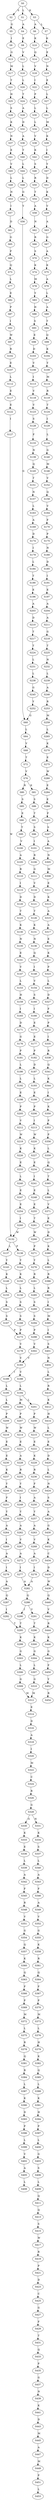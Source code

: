 strict digraph  {
	S0 -> S1 [ label = L ];
	S0 -> S2 [ label = S ];
	S0 -> S3 [ label = K ];
	S1 -> S4 [ label = A ];
	S2 -> S5 [ label = G ];
	S3 -> S6 [ label = A ];
	S3 -> S7 [ label = L ];
	S4 -> S8 [ label = E ];
	S5 -> S9 [ label = I ];
	S6 -> S10 [ label = K ];
	S7 -> S11 [ label = K ];
	S8 -> S12 [ label = V ];
	S9 -> S13 [ label = G ];
	S10 -> S14 [ label = Q ];
	S11 -> S15 [ label = E ];
	S12 -> S16 [ label = L ];
	S13 -> S17 [ label = M ];
	S14 -> S18 [ label = V ];
	S15 -> S19 [ label = N ];
	S16 -> S20 [ label = L ];
	S17 -> S21 [ label = T ];
	S18 -> S22 [ label = I ];
	S19 -> S23 [ label = E ];
	S20 -> S24 [ label = T ];
	S21 -> S25 [ label = H ];
	S22 -> S26 [ label = P ];
	S23 -> S27 [ label = L ];
	S24 -> S28 [ label = A ];
	S25 -> S29 [ label = S ];
	S26 -> S30 [ label = L ];
	S27 -> S31 [ label = L ];
	S28 -> S32 [ label = D ];
	S29 -> S33 [ label = K ];
	S30 -> S34 [ label = L ];
	S31 -> S35 [ label = M ];
	S32 -> S36 [ label = A ];
	S33 -> S37 [ label = N ];
	S34 -> S38 [ label = V ];
	S35 -> S39 [ label = K ];
	S36 -> S40 [ label = T ];
	S37 -> S41 [ label = E ];
	S38 -> S42 [ label = K ];
	S39 -> S43 [ label = I ];
	S40 -> S44 [ label = L ];
	S41 -> S45 [ label = V ];
	S42 -> S46 [ label = S ];
	S43 -> S47 [ label = Y ];
	S44 -> S48 [ label = L ];
	S45 -> S49 [ label = L ];
	S46 -> S50 [ label = R ];
	S47 -> S51 [ label = D ];
	S48 -> S52 [ label = G ];
	S49 -> S53 [ label = N ];
	S50 -> S54 [ label = T ];
	S51 -> S55 [ label = K ];
	S52 -> S56 [ label = Y ];
	S53 -> S57 [ label = I ];
	S54 -> S58 [ label = A ];
	S55 -> S59 [ label = V ];
	S56 -> S60 [ label = G ];
	S57 -> S61 [ label = D ];
	S58 -> S62 [ label = N ];
	S59 -> S63 [ label = A ];
	S60 -> S64 [ label = L ];
	S61 -> S65 [ label = G ];
	S62 -> S66 [ label = R ];
	S63 -> S67 [ label = G ];
	S64 -> S68 [ label = V ];
	S65 -> S69 [ label = P ];
	S66 -> S70 [ label = S ];
	S67 -> S71 [ label = A ];
	S68 -> S72 [ label = T ];
	S69 -> S73 [ label = Q ];
	S70 -> S74 [ label = K ];
	S71 -> S75 [ label = K ];
	S72 -> S76 [ label = V ];
	S73 -> S77 [ label = L ];
	S74 -> S78 [ label = M ];
	S75 -> S79 [ label = A ];
	S76 -> S80 [ label = R ];
	S76 -> S81 [ label = K ];
	S77 -> S82 [ label = E ];
	S78 -> S83 [ label = Y ];
	S79 -> S84 [ label = L ];
	S80 -> S85 [ label = S ];
	S81 -> S86 [ label = S ];
	S82 -> S87 [ label = P ];
	S83 -> S88 [ label = H ];
	S84 -> S89 [ label = A ];
	S85 -> S90 [ label = E ];
	S86 -> S91 [ label = T ];
	S87 -> S92 [ label = I ];
	S88 -> S93 [ label = S ];
	S89 -> S94 [ label = T ];
	S90 -> S95 [ label = T ];
	S91 -> S96 [ label = S ];
	S92 -> S97 [ label = W ];
	S93 -> S98 [ label = E ];
	S94 -> S99 [ label = Q ];
	S95 -> S100 [ label = V ];
	S96 -> S101 [ label = I ];
	S97 -> S102 [ label = R ];
	S98 -> S103 [ label = D ];
	S99 -> S104 [ label = K ];
	S100 -> S105 [ label = A ];
	S101 -> S106 [ label = R ];
	S102 -> S107 [ label = E ];
	S103 -> S108 [ label = V ];
	S104 -> S109 [ label = Y ];
	S105 -> S110 [ label = R ];
	S106 -> S111 [ label = G ];
	S107 -> S112 [ label = L ];
	S108 -> S113 [ label = I ];
	S109 -> S114 [ label = M ];
	S110 -> S115 [ label = I ];
	S111 -> S116 [ label = V ];
	S112 -> S117 [ label = E ];
	S113 -> S118 [ label = V ];
	S114 -> S119 [ label = R ];
	S115 -> S120 [ label = D ];
	S116 -> S121 [ label = D ];
	S117 -> S122 [ label = E ];
	S118 -> S123 [ label = V ];
	S119 -> S124 [ label = T ];
	S120 -> S125 [ label = T ];
	S121 -> S126 [ label = T ];
	S122 -> S127 [ label = I ];
	S123 -> S128 [ label = S ];
	S124 -> S129 [ label = I ];
	S125 -> S130 [ label = K ];
	S126 -> S131 [ label = K ];
	S127 -> S132 [ label = W ];
	S128 -> S133 [ label = F ];
	S129 -> S134 [ label = L ];
	S130 -> S135 [ label = N ];
	S131 -> S136 [ label = N ];
	S132 -> S137 [ label = L ];
	S132 -> S138 [ label = P ];
	S133 -> S139 [ label = N ];
	S134 -> S140 [ label = G ];
	S135 -> S141 [ label = E ];
	S136 -> S142 [ label = Q ];
	S137 -> S143 [ label = Y ];
	S138 -> S144 [ label = Y ];
	S139 -> S145 [ label = Q ];
	S140 -> S146 [ label = M ];
	S141 -> S147 [ label = V ];
	S142 -> S148 [ label = I ];
	S143 -> S149 [ label = K ];
	S144 -> S150 [ label = K ];
	S145 -> S151 [ label = T ];
	S146 -> S152 [ label = V ];
	S147 -> S153 [ label = L ];
	S148 -> S154 [ label = V ];
	S149 -> S155 [ label = L ];
	S150 -> S156 [ label = L ];
	S151 -> S157 [ label = N ];
	S152 -> S158 [ label = Q ];
	S153 -> S159 [ label = H ];
	S154 -> S160 [ label = S ];
	S155 -> S161 [ label = S ];
	S156 -> S162 [ label = S ];
	S157 -> S163 [ label = L ];
	S158 -> S164 [ label = V ];
	S159 -> S165 [ label = I ];
	S160 -> S166 [ label = I ];
	S161 -> S167 [ label = S ];
	S162 -> S168 [ label = S ];
	S163 -> S169 [ label = A ];
	S164 -> S170 [ label = F ];
	S165 -> S171 [ label = D ];
	S166 -> S172 [ label = E ];
	S167 -> S173 [ label = P ];
	S168 -> S173 [ label = P ];
	S169 -> S174 [ label = D ];
	S170 -> S175 [ label = P ];
	S171 -> S176 [ label = G ];
	S172 -> S177 [ label = E ];
	S173 -> S178 [ label = V ];
	S174 -> S179 [ label = I ];
	S175 -> S180 [ label = N ];
	S176 -> S181 [ label = P ];
	S177 -> S182 [ label = P ];
	S178 -> S183 [ label = V ];
	S179 -> S184 [ label = L ];
	S180 -> S185 [ label = D ];
	S181 -> S186 [ label = L ];
	S182 -> S187 [ label = D ];
	S183 -> S188 [ label = V ];
	S183 -> S189 [ label = I ];
	S184 -> S190 [ label = T ];
	S185 -> S191 [ label = I ];
	S186 -> S192 [ label = L ];
	S187 -> S193 [ label = L ];
	S188 -> S194 [ label = L ];
	S189 -> S195 [ label = L ];
	S190 -> S196 [ label = E ];
	S191 -> S197 [ label = E ];
	S192 -> S198 [ label = E ];
	S193 -> S199 [ label = E ];
	S194 -> S200 [ label = M ];
	S194 -> S201 [ label = L ];
	S195 -> S202 [ label = L ];
	S196 -> S203 [ label = A ];
	S197 -> S204 [ label = A ];
	S198 -> S205 [ label = P ];
	S199 -> S206 [ label = P ];
	S200 -> S207 [ label = P ];
	S201 -> S208 [ label = P ];
	S202 -> S209 [ label = P ];
	S203 -> S210 [ label = D ];
	S204 -> S211 [ label = A ];
	S205 -> S212 [ label = V ];
	S206 -> S213 [ label = I ];
	S207 -> S214 [ label = W ];
	S208 -> S215 [ label = W ];
	S209 -> S216 [ label = W ];
	S210 -> S217 [ label = T ];
	S211 -> S218 [ label = G ];
	S212 -> S219 [ label = W ];
	S213 -> S220 [ label = W ];
	S214 -> S221 [ label = E ];
	S215 -> S222 [ label = E ];
	S216 -> S223 [ label = E ];
	S217 -> S224 [ label = T ];
	S218 -> S225 [ label = T ];
	S219 -> S226 [ label = K ];
	S220 -> S227 [ label = K ];
	S221 -> S228 [ label = A ];
	S222 -> S229 [ label = K ];
	S223 -> S230 [ label = E ];
	S224 -> S231 [ label = L ];
	S225 -> S232 [ label = N ];
	S226 -> S233 [ label = E ];
	S227 -> S234 [ label = E ];
	S228 -> S235 [ label = R ];
	S229 -> S236 [ label = R ];
	S230 -> S237 [ label = K ];
	S231 -> S238 [ label = L ];
	S232 -> S239 [ label = L ];
	S233 -> S240 [ label = L ];
	S234 -> S241 [ label = I ];
	S235 -> S242 [ label = Y ];
	S236 -> S243 [ label = F ];
	S237 -> S244 [ label = Y ];
	S238 -> S245 [ label = G ];
	S239 -> S246 [ label = A ];
	S240 -> S247 [ label = E ];
	S241 -> S248 [ label = E ];
	S242 -> S249 [ label = I ];
	S243 -> S250 [ label = A ];
	S244 -> S251 [ label = F ];
	S245 -> S252 [ label = Y ];
	S246 -> S253 [ label = R ];
	S247 -> S254 [ label = E ];
	S248 -> S255 [ label = E ];
	S249 -> S256 [ label = Y ];
	S250 -> S257 [ label = Y ];
	S251 -> S258 [ label = Y ];
	S252 -> S60 [ label = G ];
	S253 -> S259 [ label = M ];
	S254 -> S260 [ label = I ];
	S255 -> S261 [ label = T ];
	S256 -> S262 [ label = A ];
	S257 -> S263 [ label = A ];
	S258 -> S264 [ label = A ];
	S259 -> S265 [ label = L ];
	S260 -> S132 [ label = W ];
	S261 -> S266 [ label = W ];
	S262 -> S267 [ label = V ];
	S263 -> S268 [ label = V ];
	S264 -> S269 [ label = I ];
	S265 -> S270 [ label = K ];
	S266 -> S271 [ label = P ];
	S267 -> S272 [ label = A ];
	S268 -> S273 [ label = A ];
	S269 -> S274 [ label = A ];
	S270 -> S275 [ label = E ];
	S271 -> S276 [ label = Y ];
	S272 -> S277 [ label = I ];
	S273 -> S278 [ label = I ];
	S274 -> S279 [ label = I ];
	S275 -> S280 [ label = W ];
	S276 -> S281 [ label = R ];
	S277 -> S282 [ label = A ];
	S278 -> S282 [ label = A ];
	S279 -> S283 [ label = A ];
	S280 -> S284 [ label = E ];
	S281 -> S285 [ label = L ];
	S282 -> S286 [ label = Q ];
	S283 -> S287 [ label = Q ];
	S284 -> S288 [ label = E ];
	S285 -> S289 [ label = S ];
	S286 -> S290 [ label = I ];
	S286 -> S291 [ label = V ];
	S287 -> S292 [ label = I ];
	S288 -> S293 [ label = F ];
	S289 -> S294 [ label = S ];
	S290 -> S295 [ label = T ];
	S291 -> S296 [ label = T ];
	S292 -> S295 [ label = T ];
	S293 -> S297 [ label = S ];
	S294 -> S298 [ label = P ];
	S295 -> S299 [ label = K ];
	S296 -> S300 [ label = K ];
	S297 -> S301 [ label = A ];
	S298 -> S302 [ label = V ];
	S299 -> S303 [ label = G ];
	S300 -> S304 [ label = G ];
	S301 -> S305 [ label = N ];
	S302 -> S183 [ label = V ];
	S303 -> S306 [ label = L ];
	S304 -> S307 [ label = L ];
	S305 -> S308 [ label = M ];
	S306 -> S309 [ label = G ];
	S307 -> S310 [ label = G ];
	S308 -> S311 [ label = E ];
	S309 -> S312 [ label = M ];
	S310 -> S312 [ label = M ];
	S311 -> S313 [ label = K ];
	S312 -> S314 [ label = E ];
	S313 -> S315 [ label = A ];
	S314 -> S316 [ label = D ];
	S315 -> S317 [ label = A ];
	S316 -> S318 [ label = A ];
	S317 -> S319 [ label = E ];
	S318 -> S320 [ label = I ];
	S319 -> S321 [ label = K ];
	S320 -> S322 [ label = M ];
	S321 -> S323 [ label = P ];
	S322 -> S324 [ label = C ];
	S323 -> S325 [ label = L ];
	S324 -> S326 [ label = R ];
	S325 -> S327 [ label = D ];
	S326 -> S328 [ label = G ];
	S327 -> S329 [ label = F ];
	S328 -> S330 [ label = G ];
	S328 -> S331 [ label = N ];
	S329 -> S332 [ label = P ];
	S330 -> S333 [ label = K ];
	S331 -> S334 [ label = K ];
	S332 -> S335 [ label = I ];
	S333 -> S336 [ label = E ];
	S334 -> S337 [ label = S ];
	S335 -> S338 [ label = R ];
	S336 -> S339 [ label = L ];
	S337 -> S340 [ label = L ];
	S338 -> S341 [ label = Q ];
	S339 -> S342 [ label = A ];
	S340 -> S343 [ label = A ];
	S341 -> S344 [ label = K ];
	S342 -> S345 [ label = F ];
	S343 -> S346 [ label = F ];
	S344 -> S347 [ label = I ];
	S345 -> S348 [ label = R ];
	S346 -> S349 [ label = A ];
	S347 -> S350 [ label = K ];
	S348 -> S351 [ label = V ];
	S349 -> S352 [ label = V ];
	S350 -> S353 [ label = P ];
	S351 -> S354 [ label = G ];
	S352 -> S355 [ label = G ];
	S353 -> S356 [ label = P ];
	S354 -> S357 [ label = Q ];
	S355 -> S358 [ label = K ];
	S356 -> S359 [ label = L ];
	S357 -> S360 [ label = K ];
	S358 -> S361 [ label = R ];
	S359 -> S362 [ label = Q ];
	S360 -> S363 [ label = Q ];
	S361 -> S364 [ label = Q ];
	S362 -> S365 [ label = T ];
	S363 -> S366 [ label = F ];
	S364 -> S367 [ label = F ];
	S365 -> S368 [ label = L ];
	S366 -> S369 [ label = P ];
	S367 -> S370 [ label = P ];
	S368 -> S371 [ label = V ];
	S369 -> S372 [ label = M ];
	S370 -> S373 [ label = M ];
	S371 -> S374 [ label = E ];
	S372 -> S375 [ label = L ];
	S373 -> S376 [ label = L ];
	S374 -> S377 [ label = D ];
	S375 -> S378 [ label = R ];
	S376 -> S379 [ label = H ];
	S377 -> S380 [ label = K ];
	S378 -> S381 [ label = Q ];
	S379 -> S382 [ label = K ];
	S380 -> S383 [ label = L ];
	S381 -> S384 [ label = R ];
	S382 -> S385 [ label = Q ];
	S383 -> S386 [ label = R ];
	S384 -> S387 [ label = L ];
	S385 -> S388 [ label = L ];
	S386 -> S389 [ label = R ];
	S387 -> S390 [ label = K ];
	S388 -> S391 [ label = K ];
	S389 -> S392 [ label = I ];
	S390 -> S393 [ label = D ];
	S391 -> S394 [ label = H ];
	S392 -> S395 [ label = M ];
	S393 -> S396 [ label = P ];
	S394 -> S397 [ label = P ];
	S395 -> S398 [ label = I ];
	S396 -> S399 [ label = L ];
	S397 -> S400 [ label = L ];
	S398 -> S401 [ label = S ];
	S399 -> S402 [ label = V ];
	S400 -> S403 [ label = G ];
	S401 -> S404 [ label = N ];
	S402 -> S405 [ label = A ];
	S403 -> S406 [ label = S ];
	S404 -> S407 [ label = L ];
	S405 -> S408 [ label = L ];
	S406 -> S409 [ label = L ];
	S407 -> S410 [ label = R ];
	S409 -> S411 [ label = Q ];
	S410 -> S412 [ label = K ];
	S411 -> S413 [ label = Q ];
	S412 -> S414 [ label = H ];
	S413 -> S415 [ label = S ];
	S414 -> S416 [ label = L ];
	S415 -> S417 [ label = W ];
	S416 -> S418 [ label = E ];
	S417 -> S419 [ label = R ];
	S418 -> S420 [ label = D ];
	S419 -> S421 [ label = P ];
	S420 -> S422 [ label = L ];
	S421 -> S423 [ label = D ];
	S422 -> S424 [ label = N ];
	S423 -> S425 [ label = C ];
	S424 -> S426 [ label = S ];
	S425 -> S427 [ label = G ];
	S426 -> S428 [ label = A ];
	S427 -> S429 [ label = F ];
	S428 -> S430 [ label = G ];
	S429 -> S431 [ label = T ];
	S430 -> S432 [ label = K ];
	S431 -> S433 [ label = Q ];
	S432 -> S434 [ label = C ];
	S433 -> S435 [ label = P ];
	S434 -> S436 [ label = D ];
	S435 -> S437 [ label = G ];
	S436 -> S438 [ label = W ];
	S437 -> S439 [ label = N ];
	S438 -> S440 [ label = Q ];
	S439 -> S441 [ label = K ];
	S440 -> S442 [ label = V ];
	S441 -> S443 [ label = D ];
	S442 -> S444 [ label = R ];
	S443 -> S445 [ label = M ];
	S444 -> S446 [ label = K ];
	S445 -> S447 [ label = A ];
	S446 -> S448 [ label = G ];
	S447 -> S449 [ label = M ];
	S448 -> S450 [ label = F ];
	S449 -> S451 [ label = P ];
	S450 -> S452 [ label = Y ];
	S451 -> S453 [ label = L ];
	S452 -> S454 [ label = R ];
}
